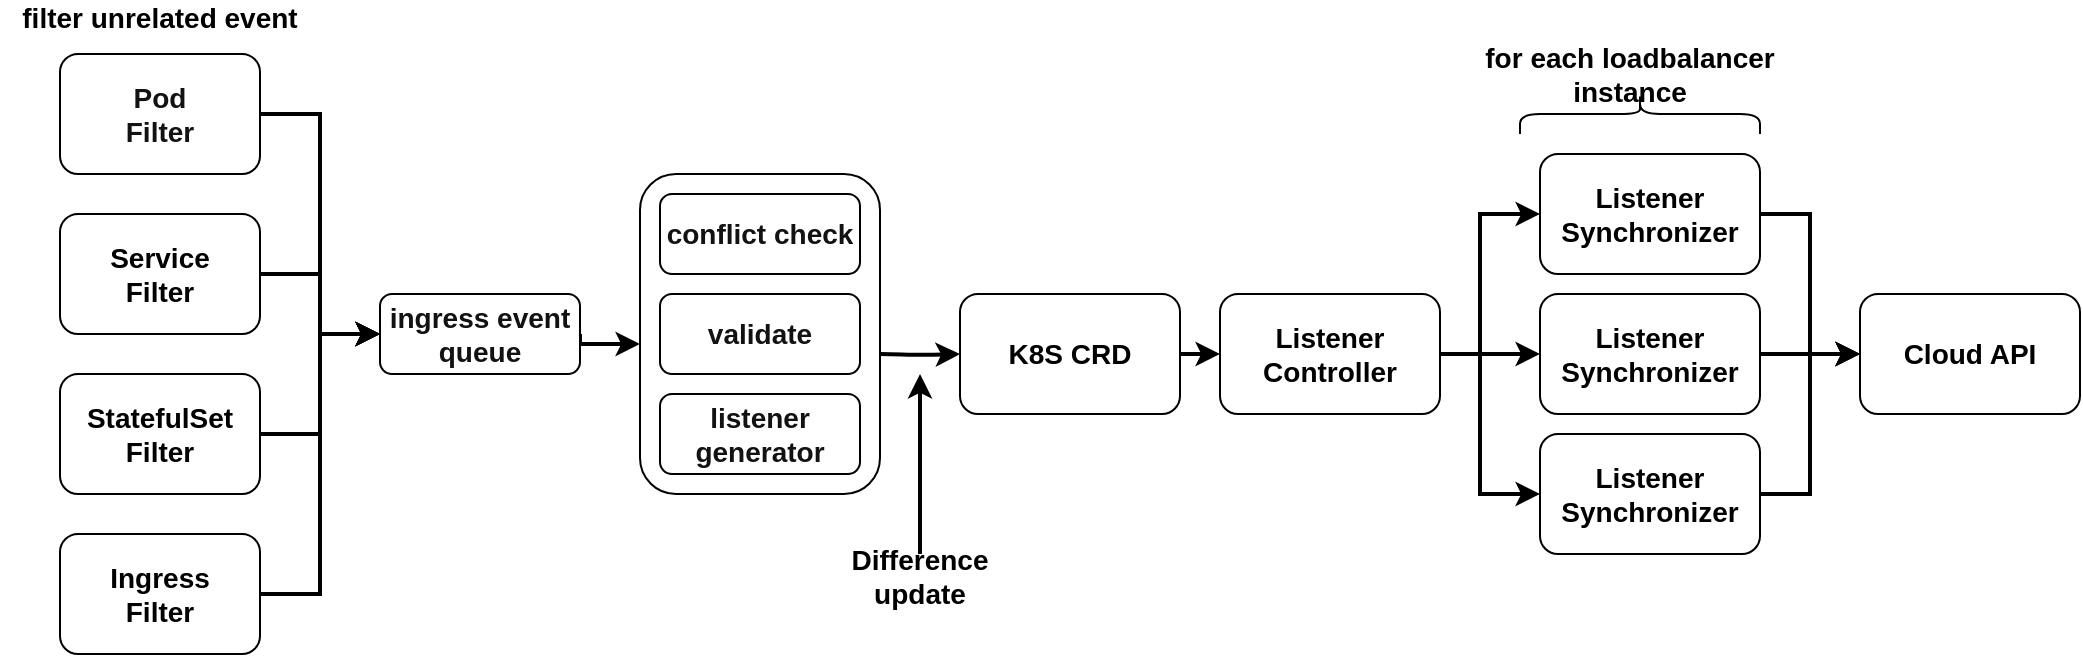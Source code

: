 <mxfile version="13.1.3">
    <diagram id="b1jFxWymqVQ2T8fv8Vf3" name="Page-1">
        <mxGraphModel dx="1896" dy="649" grid="1" gridSize="10" guides="1" tooltips="1" connect="1" arrows="1" fold="1" page="1" pageScale="1" pageWidth="827" pageHeight="1169" background="none" math="0" shadow="0">
            <root>
                <mxCell id="0"/>
                <mxCell id="1" parent="0"/>
                <mxCell id="7" style="edgeStyle=orthogonalEdgeStyle;rounded=0;orthogonalLoop=1;jettySize=auto;html=1;exitX=1;exitY=0.5;exitDx=0;exitDy=0;entryX=0;entryY=0.5;entryDx=0;entryDy=0;strokeWidth=2;" edge="1" parent="1" source="oOfCVrL0LZrgHUZyMWEK-2" target="8">
                    <mxGeometry relative="1" as="geometry">
                        <mxPoint x="160" y="240" as="targetPoint"/>
                    </mxGeometry>
                </mxCell>
                <mxCell id="oOfCVrL0LZrgHUZyMWEK-2" value="&lt;font color=&quot;#121212&quot; style=&quot;background-color: rgb(255 , 255 , 255)&quot;&gt;Pod&lt;br&gt;Filter&lt;/font&gt;" style="rounded=1;whiteSpace=wrap;html=1;fontSize=14;fontStyle=1;fillColor=#FFFFFF;" parent="1" vertex="1">
                    <mxGeometry x="-10" y="120" width="100" height="60" as="geometry"/>
                </mxCell>
                <mxCell id="9" style="edgeStyle=orthogonalEdgeStyle;rounded=0;orthogonalLoop=1;jettySize=auto;html=1;exitX=1;exitY=0.5;exitDx=0;exitDy=0;entryX=0;entryY=0.5;entryDx=0;entryDy=0;strokeWidth=2;" edge="1" parent="1" source="oOfCVrL0LZrgHUZyMWEK-3" target="8">
                    <mxGeometry relative="1" as="geometry"/>
                </mxCell>
                <mxCell id="oOfCVrL0LZrgHUZyMWEK-3" value="&lt;font color=&quot;#000000&quot;&gt;Service&lt;br&gt;Filter&lt;/font&gt;" style="rounded=1;whiteSpace=wrap;html=1;fontSize=14;fontStyle=1;fillColor=#FFFFFF;" parent="1" vertex="1">
                    <mxGeometry x="-10" y="200" width="100" height="60" as="geometry"/>
                </mxCell>
                <mxCell id="10" style="edgeStyle=orthogonalEdgeStyle;rounded=0;orthogonalLoop=1;jettySize=auto;html=1;exitX=1;exitY=0.5;exitDx=0;exitDy=0;entryX=0;entryY=0.5;entryDx=0;entryDy=0;strokeWidth=2;" edge="1" parent="1" source="oOfCVrL0LZrgHUZyMWEK-4" target="8">
                    <mxGeometry relative="1" as="geometry"/>
                </mxCell>
                <mxCell id="oOfCVrL0LZrgHUZyMWEK-4" value="&lt;font color=&quot;#000000&quot;&gt;StatefulSet&lt;br&gt;Filter&lt;/font&gt;" style="rounded=1;whiteSpace=wrap;html=1;fontSize=14;fontStyle=1;fillColor=#FFFFFF;" parent="1" vertex="1">
                    <mxGeometry x="-10" y="280" width="100" height="60" as="geometry"/>
                </mxCell>
                <mxCell id="11" style="edgeStyle=orthogonalEdgeStyle;rounded=0;orthogonalLoop=1;jettySize=auto;html=1;exitX=1;exitY=0.5;exitDx=0;exitDy=0;entryX=0;entryY=0.5;entryDx=0;entryDy=0;strokeWidth=2;" edge="1" parent="1" source="oOfCVrL0LZrgHUZyMWEK-5" target="8">
                    <mxGeometry relative="1" as="geometry"/>
                </mxCell>
                <mxCell id="oOfCVrL0LZrgHUZyMWEK-5" value="&lt;font color=&quot;#000000&quot;&gt;Ingress&lt;br&gt;Filter&lt;/font&gt;" style="rounded=1;whiteSpace=wrap;html=1;fontSize=14;fontStyle=1;fillColor=#FFFFFF;" parent="1" vertex="1">
                    <mxGeometry x="-10" y="360" width="100" height="60" as="geometry"/>
                </mxCell>
                <mxCell id="oOfCVrL0LZrgHUZyMWEK-23" style="edgeStyle=orthogonalEdgeStyle;rounded=1;orthogonalLoop=1;jettySize=auto;html=1;exitX=1;exitY=0.5;exitDx=0;exitDy=0;entryX=0;entryY=0.5;entryDx=0;entryDy=0;fontSize=14;strokeWidth=2;" parent="1" target="oOfCVrL0LZrgHUZyMWEK-7" edge="1">
                    <mxGeometry relative="1" as="geometry">
                        <mxPoint x="400" y="270" as="sourcePoint"/>
                    </mxGeometry>
                </mxCell>
                <mxCell id="oOfCVrL0LZrgHUZyMWEK-24" style="edgeStyle=orthogonalEdgeStyle;rounded=0;orthogonalLoop=1;jettySize=auto;html=1;exitX=1;exitY=0.5;exitDx=0;exitDy=0;entryX=0;entryY=0.5;entryDx=0;entryDy=0;strokeWidth=2;fontSize=14;" parent="1" source="oOfCVrL0LZrgHUZyMWEK-7" target="oOfCVrL0LZrgHUZyMWEK-8" edge="1">
                    <mxGeometry relative="1" as="geometry"/>
                </mxCell>
                <mxCell id="oOfCVrL0LZrgHUZyMWEK-7" value="K8S CRD" style="rounded=1;whiteSpace=wrap;html=1;fontSize=14;fontStyle=1" parent="1" vertex="1">
                    <mxGeometry x="440" y="240" width="110" height="60" as="geometry"/>
                </mxCell>
                <mxCell id="oOfCVrL0LZrgHUZyMWEK-25" style="edgeStyle=orthogonalEdgeStyle;rounded=0;orthogonalLoop=1;jettySize=auto;html=1;exitX=1;exitY=0.5;exitDx=0;exitDy=0;entryX=0;entryY=0.5;entryDx=0;entryDy=0;strokeWidth=2;fontSize=14;" parent="1" target="oOfCVrL0LZrgHUZyMWEK-9" edge="1">
                    <mxGeometry relative="1" as="geometry">
                        <mxPoint x="700" y="270" as="sourcePoint"/>
                        <Array as="points">
                            <mxPoint x="700" y="200"/>
                        </Array>
                    </mxGeometry>
                </mxCell>
                <mxCell id="oOfCVrL0LZrgHUZyMWEK-26" style="edgeStyle=orthogonalEdgeStyle;rounded=0;orthogonalLoop=1;jettySize=auto;html=1;exitX=1;exitY=0.5;exitDx=0;exitDy=0;entryX=0;entryY=0.5;entryDx=0;entryDy=0;strokeWidth=2;fontSize=14;" parent="1" target="oOfCVrL0LZrgHUZyMWEK-10" edge="1">
                    <mxGeometry relative="1" as="geometry">
                        <mxPoint x="700" y="270" as="sourcePoint"/>
                    </mxGeometry>
                </mxCell>
                <mxCell id="oOfCVrL0LZrgHUZyMWEK-27" style="edgeStyle=orthogonalEdgeStyle;rounded=0;orthogonalLoop=1;jettySize=auto;html=1;entryX=0;entryY=0.5;entryDx=0;entryDy=0;strokeWidth=2;fontSize=14;" parent="1" source="oOfCVrL0LZrgHUZyMWEK-8" target="oOfCVrL0LZrgHUZyMWEK-11" edge="1">
                    <mxGeometry relative="1" as="geometry">
                        <mxPoint x="700" y="270" as="sourcePoint"/>
                        <Array as="points">
                            <mxPoint x="700" y="270"/>
                            <mxPoint x="700" y="340"/>
                        </Array>
                    </mxGeometry>
                </mxCell>
                <mxCell id="oOfCVrL0LZrgHUZyMWEK-8" value="Listener&lt;br&gt;Controller" style="rounded=1;whiteSpace=wrap;html=1;fontSize=14;fontStyle=1" parent="1" vertex="1">
                    <mxGeometry x="570" y="240" width="110" height="60" as="geometry"/>
                </mxCell>
                <mxCell id="oOfCVrL0LZrgHUZyMWEK-28" style="edgeStyle=orthogonalEdgeStyle;rounded=0;orthogonalLoop=1;jettySize=auto;html=1;exitX=1;exitY=0.5;exitDx=0;exitDy=0;entryX=0;entryY=0.5;entryDx=0;entryDy=0;strokeWidth=2;fontSize=14;" parent="1" source="oOfCVrL0LZrgHUZyMWEK-9" target="oOfCVrL0LZrgHUZyMWEK-12" edge="1">
                    <mxGeometry relative="1" as="geometry"/>
                </mxCell>
                <mxCell id="oOfCVrL0LZrgHUZyMWEK-9" value="Listener&lt;br&gt;Synchronizer" style="rounded=1;whiteSpace=wrap;html=1;fontSize=14;fontStyle=1" parent="1" vertex="1">
                    <mxGeometry x="730" y="170" width="110" height="60" as="geometry"/>
                </mxCell>
                <mxCell id="oOfCVrL0LZrgHUZyMWEK-29" style="edgeStyle=orthogonalEdgeStyle;rounded=0;orthogonalLoop=1;jettySize=auto;html=1;exitX=1;exitY=0.5;exitDx=0;exitDy=0;entryX=0;entryY=0.5;entryDx=0;entryDy=0;strokeWidth=2;fontSize=14;" parent="1" source="oOfCVrL0LZrgHUZyMWEK-10" target="oOfCVrL0LZrgHUZyMWEK-12" edge="1">
                    <mxGeometry relative="1" as="geometry"/>
                </mxCell>
                <mxCell id="oOfCVrL0LZrgHUZyMWEK-10" value="Listener&lt;br&gt;Synchronizer" style="rounded=1;whiteSpace=wrap;html=1;fontSize=14;fontStyle=1" parent="1" vertex="1">
                    <mxGeometry x="730" y="240" width="110" height="60" as="geometry"/>
                </mxCell>
                <mxCell id="oOfCVrL0LZrgHUZyMWEK-30" style="edgeStyle=orthogonalEdgeStyle;rounded=0;orthogonalLoop=1;jettySize=auto;html=1;exitX=1;exitY=0.5;exitDx=0;exitDy=0;entryX=0;entryY=0.5;entryDx=0;entryDy=0;strokeWidth=2;fontSize=14;" parent="1" source="oOfCVrL0LZrgHUZyMWEK-11" target="oOfCVrL0LZrgHUZyMWEK-12" edge="1">
                    <mxGeometry relative="1" as="geometry"/>
                </mxCell>
                <mxCell id="oOfCVrL0LZrgHUZyMWEK-11" value="Listener&lt;br&gt;Synchronizer" style="rounded=1;whiteSpace=wrap;html=1;fontSize=14;fontStyle=1" parent="1" vertex="1">
                    <mxGeometry x="730" y="310" width="110" height="60" as="geometry"/>
                </mxCell>
                <mxCell id="oOfCVrL0LZrgHUZyMWEK-12" value="Cloud API" style="rounded=1;whiteSpace=wrap;html=1;fontSize=14;fontStyle=1" parent="1" vertex="1">
                    <mxGeometry x="890" y="240" width="110" height="60" as="geometry"/>
                </mxCell>
                <mxCell id="3" value="" style="rounded=1;whiteSpace=wrap;html=1;fontSize=14;fontStyle=1" vertex="1" parent="1">
                    <mxGeometry x="280" y="180" width="120" height="160" as="geometry"/>
                </mxCell>
                <mxCell id="4" value="&lt;font color=&quot;#121212&quot;&gt;&lt;span style=&quot;background-color: rgb(255 , 255 , 255)&quot;&gt;conflict check&lt;/span&gt;&lt;/font&gt;" style="rounded=1;whiteSpace=wrap;html=1;fontSize=14;fontStyle=1;fillColor=#FFFFFF;" vertex="1" parent="1">
                    <mxGeometry x="290" y="190" width="100" height="40" as="geometry"/>
                </mxCell>
                <mxCell id="12" style="edgeStyle=orthogonalEdgeStyle;rounded=0;orthogonalLoop=1;jettySize=auto;html=1;exitX=1;exitY=0.5;exitDx=0;exitDy=0;strokeWidth=2;" edge="1" parent="1" source="8">
                    <mxGeometry relative="1" as="geometry">
                        <mxPoint x="280" y="265" as="targetPoint"/>
                        <Array as="points">
                            <mxPoint x="280" y="265"/>
                        </Array>
                    </mxGeometry>
                </mxCell>
                <mxCell id="8" value="&lt;font color=&quot;#121212&quot;&gt;&lt;span style=&quot;background-color: rgb(255 , 255 , 255)&quot;&gt;ingress event queue&lt;/span&gt;&lt;/font&gt;" style="rounded=1;whiteSpace=wrap;html=1;fontSize=14;fontStyle=1;fillColor=#FFFFFF;" vertex="1" parent="1">
                    <mxGeometry x="150" y="240" width="100" height="40" as="geometry"/>
                </mxCell>
                <mxCell id="13" value="&lt;font color=&quot;#121212&quot;&gt;&lt;span style=&quot;background-color: rgb(255 , 255 , 255)&quot;&gt;validate&lt;/span&gt;&lt;/font&gt;" style="rounded=1;whiteSpace=wrap;html=1;fontSize=14;fontStyle=1;fillColor=#FFFFFF;" vertex="1" parent="1">
                    <mxGeometry x="290" y="240" width="100" height="40" as="geometry"/>
                </mxCell>
                <mxCell id="14" value="&lt;font color=&quot;#121212&quot;&gt;&lt;span style=&quot;background-color: rgb(255 , 255 , 255)&quot;&gt;listener generator&lt;/span&gt;&lt;/font&gt;" style="rounded=1;whiteSpace=wrap;html=1;fontSize=14;fontStyle=1;fillColor=#FFFFFF;" vertex="1" parent="1">
                    <mxGeometry x="290" y="290" width="100" height="40" as="geometry"/>
                </mxCell>
                <mxCell id="15" value="" style="shape=curlyBracket;whiteSpace=wrap;html=1;rounded=1;rotation=90;" vertex="1" parent="1">
                    <mxGeometry x="770" y="90" width="20" height="120" as="geometry"/>
                </mxCell>
                <mxCell id="16" value="for each loadbalancer instance" style="text;html=1;strokeColor=none;fillColor=none;align=center;verticalAlign=middle;whiteSpace=wrap;rounded=0;fontSize=14;fontStyle=1" vertex="1" parent="1">
                    <mxGeometry x="680" y="120" width="190" height="20" as="geometry"/>
                </mxCell>
                <mxCell id="18" value="" style="endArrow=classic;html=1;strokeWidth=2;fontSize=14;" edge="1" parent="1">
                    <mxGeometry width="50" height="50" relative="1" as="geometry">
                        <mxPoint x="420" y="370" as="sourcePoint"/>
                        <mxPoint x="420" y="280" as="targetPoint"/>
                    </mxGeometry>
                </mxCell>
                <mxCell id="19" value="&lt;div&gt;Difference update&lt;/div&gt;&lt;div&gt;&lt;br&gt;&lt;/div&gt;" style="text;html=1;strokeColor=none;fillColor=none;align=center;verticalAlign=middle;whiteSpace=wrap;rounded=0;fontSize=14;fontStyle=1;" vertex="1" parent="1">
                    <mxGeometry x="400" y="380" width="40" height="20" as="geometry"/>
                </mxCell>
                <mxCell id="21" value="&lt;div&gt;filter unrelated event&lt;/div&gt;&lt;div&gt;&lt;br&gt;&lt;/div&gt;" style="text;html=1;strokeColor=none;fillColor=none;align=center;verticalAlign=middle;whiteSpace=wrap;rounded=0;fontSize=14;fontStyle=1;" vertex="1" parent="1">
                    <mxGeometry x="-40" y="100" width="160" height="20" as="geometry"/>
                </mxCell>
            </root>
        </mxGraphModel>
    </diagram>
</mxfile>